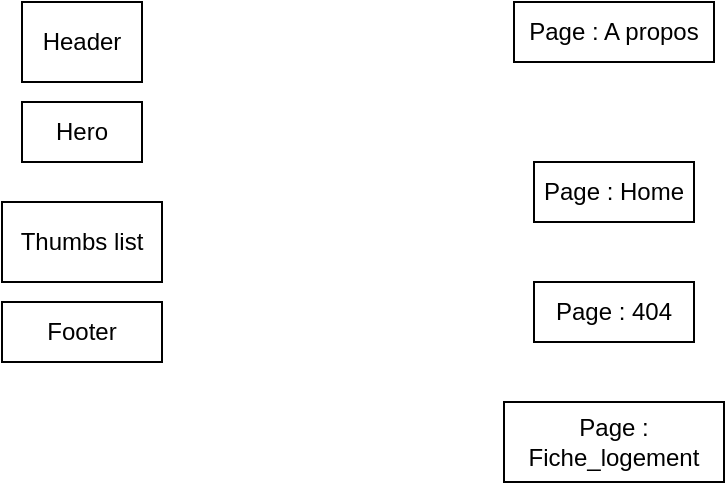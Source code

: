 <mxfile version="14.6.13" type="device"><diagram id="TFk-ko8vxCTEgoCiBa9f" name="Page-1"><mxGraphModel dx="623" dy="490" grid="1" gridSize="10" guides="1" tooltips="1" connect="1" arrows="1" fold="1" page="1" pageScale="1" pageWidth="827" pageHeight="1169" math="0" shadow="0"><root><mxCell id="0"/><mxCell id="1" parent="0"/><mxCell id="3jFsycFd1iGFw2__i-K9-1" value="Header" style="rounded=0;whiteSpace=wrap;html=1;" vertex="1" parent="1"><mxGeometry x="384" y="190" width="60" height="40" as="geometry"/></mxCell><mxCell id="3jFsycFd1iGFw2__i-K9-2" value="Hero" style="rounded=0;whiteSpace=wrap;html=1;" vertex="1" parent="1"><mxGeometry x="384" y="240" width="60" height="30" as="geometry"/></mxCell><mxCell id="3jFsycFd1iGFw2__i-K9-3" value="Thumbs list" style="rounded=0;whiteSpace=wrap;html=1;" vertex="1" parent="1"><mxGeometry x="374" y="290" width="80" height="40" as="geometry"/></mxCell><mxCell id="3jFsycFd1iGFw2__i-K9-4" value="Footer" style="rounded=0;whiteSpace=wrap;html=1;" vertex="1" parent="1"><mxGeometry x="374" y="340" width="80" height="30" as="geometry"/></mxCell><mxCell id="3jFsycFd1iGFw2__i-K9-5" value="Page : A propos" style="rounded=0;whiteSpace=wrap;html=1;" vertex="1" parent="1"><mxGeometry x="630" y="190" width="100" height="30" as="geometry"/></mxCell><mxCell id="3jFsycFd1iGFw2__i-K9-6" value="Page : Home" style="rounded=0;whiteSpace=wrap;html=1;" vertex="1" parent="1"><mxGeometry x="640" y="270" width="80" height="30" as="geometry"/></mxCell><mxCell id="3jFsycFd1iGFw2__i-K9-7" value="Page : 404" style="rounded=0;whiteSpace=wrap;html=1;" vertex="1" parent="1"><mxGeometry x="640" y="330" width="80" height="30" as="geometry"/></mxCell><mxCell id="3jFsycFd1iGFw2__i-K9-8" value="Page : Fiche_logement" style="rounded=0;whiteSpace=wrap;html=1;" vertex="1" parent="1"><mxGeometry x="625" y="390" width="110" height="40" as="geometry"/></mxCell></root></mxGraphModel></diagram></mxfile>